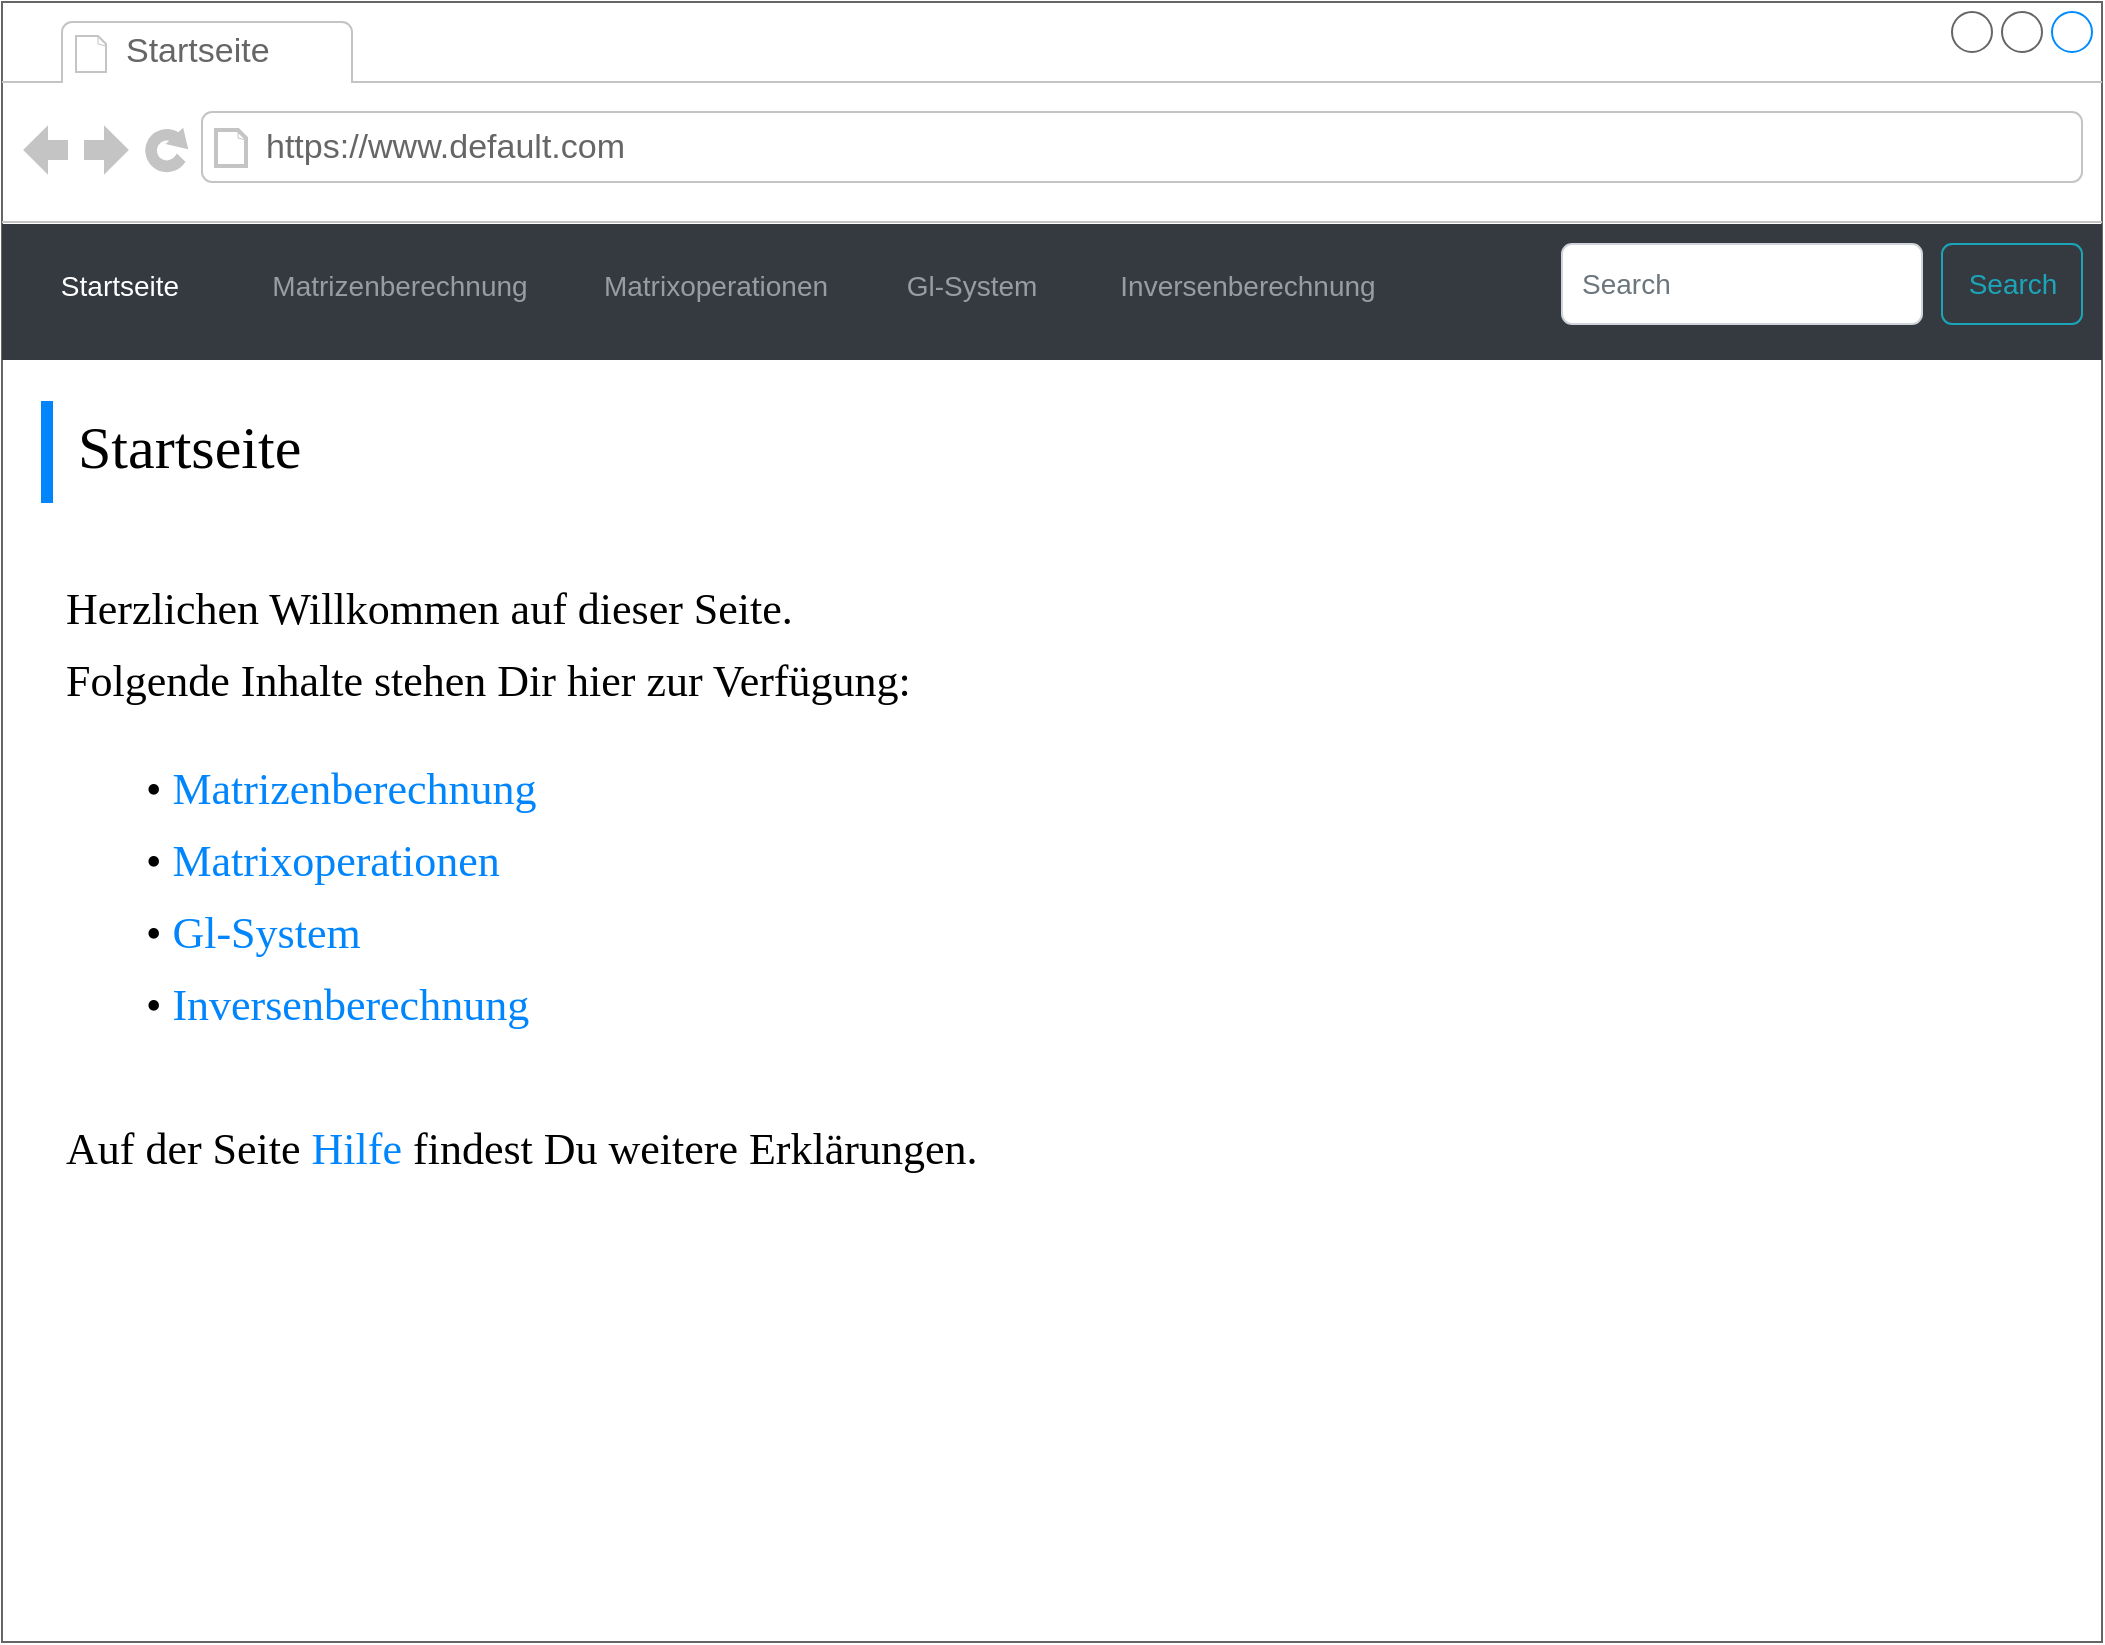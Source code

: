 <mxfile version="20.8.5" type="device"><diagram name="Page-1" id="2cc2dc42-3aac-f2a9-1cec-7a8b7cbee084"><mxGraphModel dx="1647" dy="868" grid="1" gridSize="10" guides="1" tooltips="1" connect="1" arrows="1" fold="1" page="1" pageScale="1" pageWidth="1100" pageHeight="850" background="#ffffff" math="0" shadow="0"><root><mxCell id="0"/><mxCell id="1" parent="0"/><mxCell id="7026571954dc6520-1" value="" style="strokeWidth=1;shadow=0;dashed=0;align=center;html=1;shape=mxgraph.mockup.containers.browserWindow;rSize=0;strokeColor=#666666;mainText=,;recursiveResize=0;rounded=0;labelBackgroundColor=none;fontFamily=Verdana;fontSize=12" parent="1" vertex="1"><mxGeometry x="30" y="20" width="1050" height="820" as="geometry"/></mxCell><mxCell id="7026571954dc6520-2" value="Startseite" style="strokeWidth=1;shadow=0;dashed=0;align=center;html=1;shape=mxgraph.mockup.containers.anchor;fontSize=17;fontColor=#666666;align=left;" parent="7026571954dc6520-1" vertex="1"><mxGeometry x="60" y="12" width="110" height="26" as="geometry"/></mxCell><mxCell id="7026571954dc6520-3" value="https://www.default.com" style="strokeWidth=1;shadow=0;dashed=0;align=center;html=1;shape=mxgraph.mockup.containers.anchor;rSize=0;fontSize=17;fontColor=#666666;align=left;" parent="7026571954dc6520-1" vertex="1"><mxGeometry x="130" y="60" width="250" height="26" as="geometry"/></mxCell><mxCell id="NctoEKDBXke0XFk6qY1g-34" value="&lt;font style=&quot;font-size: 22px;&quot;&gt;Herzlichen Willkommen auf dieser Seite.&lt;br&gt;Folgende Inhalte stehen Dir hier zur Verfügung:&lt;/font&gt;" style="text;html=1;points=[];align=left;verticalAlign=top;spacingTop=-4;fontSize=30;fontFamily=Verdana" vertex="1" parent="7026571954dc6520-1"><mxGeometry x="30" y="280" width="630" height="90" as="geometry"/></mxCell><mxCell id="NctoEKDBXke0XFk6qY1g-39" value="&lt;span style=&quot;font-size: 22px;&quot;&gt;• &lt;font color=&quot;#0085fc&quot;&gt;Matrizenberechnung&lt;/font&gt;&lt;br&gt;• &lt;font color=&quot;#0085fc&quot;&gt;Matrixoperationen&lt;/font&gt;&lt;br&gt;• &lt;font color=&quot;#0085fc&quot;&gt;Gl-System&lt;/font&gt;&lt;br&gt;• &lt;font color=&quot;#0085fc&quot;&gt;Inversenberechnung&lt;/font&gt;&lt;br&gt;&lt;/span&gt;" style="text;html=1;points=[];align=left;verticalAlign=top;spacingTop=-4;fontSize=30;fontFamily=Verdana" vertex="1" parent="7026571954dc6520-1"><mxGeometry x="70" y="370" width="560" height="160" as="geometry"/></mxCell><mxCell id="NctoEKDBXke0XFk6qY1g-47" value="&lt;span style=&quot;font-size: 22px;&quot;&gt;Auf der Seite &lt;font color=&quot;#0085fc&quot;&gt;Hilfe &lt;/font&gt;findest Du weitere Erklärungen.&lt;/span&gt;" style="text;html=1;points=[];align=left;verticalAlign=top;spacingTop=-4;fontSize=30;fontFamily=Verdana" vertex="1" parent="7026571954dc6520-1"><mxGeometry x="30" y="550" width="630" height="90" as="geometry"/></mxCell><mxCell id="NctoEKDBXke0XFk6qY1g-32" value="" style="rounded=0;whiteSpace=wrap;html=1;strokeColor=#0085FC;fontSize=14;fontColor=#0085FC;fillColor=#0085FC;" vertex="1" parent="1"><mxGeometry x="50" y="220" width="5" height="50" as="geometry"/></mxCell><mxCell id="NctoEKDBXke0XFk6qY1g-33" value="Startseite" style="text;html=1;points=[];align=left;verticalAlign=top;spacingTop=-4;fontSize=30;fontFamily=Verdana" vertex="1" parent="1"><mxGeometry x="66" y="222" width="340" height="50" as="geometry"/></mxCell><mxCell id="NctoEKDBXke0XFk6qY1g-78" value="" style="html=1;shadow=0;dashed=0;fillColor=#343A40;strokeColor=none;fontSize=16;fontColor=#ffffff;align=left;spacing=15;" vertex="1" parent="1"><mxGeometry x="30" y="131" width="1050" height="68" as="geometry"/></mxCell><mxCell id="NctoEKDBXke0XFk6qY1g-79" value="Startseite" style="fillColor=none;strokeColor=none;fontSize=14;fontColor=#ffffff;align=center;" vertex="1" parent="NctoEKDBXke0XFk6qY1g-78"><mxGeometry width="70" height="40" relative="1" as="geometry"><mxPoint x="24" y="10" as="offset"/></mxGeometry></mxCell><mxCell id="NctoEKDBXke0XFk6qY1g-80" value="Matrizenberechnung" style="fillColor=none;strokeColor=none;fontSize=14;fontColor=#9A9DA0;align=center;" vertex="1" parent="NctoEKDBXke0XFk6qY1g-78"><mxGeometry width="70" height="40" relative="1" as="geometry"><mxPoint x="164" y="10" as="offset"/></mxGeometry></mxCell><mxCell id="NctoEKDBXke0XFk6qY1g-81" value="Matrixoperationen" style="fillColor=none;strokeColor=none;fontSize=14;fontColor=#9A9DA0;align=center;spacingRight=0;" vertex="1" parent="NctoEKDBXke0XFk6qY1g-78"><mxGeometry width="80" height="40" relative="1" as="geometry"><mxPoint x="317" y="10" as="offset"/></mxGeometry></mxCell><mxCell id="NctoEKDBXke0XFk6qY1g-82" value="Gl-System" style="fillColor=none;strokeColor=none;fontSize=14;fontColor=#9A9DA0;align=center;" vertex="1" parent="NctoEKDBXke0XFk6qY1g-78"><mxGeometry width="80" height="40" relative="1" as="geometry"><mxPoint x="445" y="10" as="offset"/></mxGeometry></mxCell><mxCell id="NctoEKDBXke0XFk6qY1g-83" value="Search" style="html=1;shadow=0;dashed=0;shape=mxgraph.bootstrap.rrect;rSize=5;fontSize=14;fontColor=#1CA5B8;strokeColor=#1CA5B8;fillColor=none;" vertex="1" parent="NctoEKDBXke0XFk6qY1g-78"><mxGeometry x="1" width="70" height="40" relative="1" as="geometry"><mxPoint x="-80" y="10" as="offset"/></mxGeometry></mxCell><mxCell id="NctoEKDBXke0XFk6qY1g-84" value="Search" style="html=1;shadow=0;dashed=0;shape=mxgraph.bootstrap.rrect;rSize=5;fontSize=14;fontColor=#6C767D;strokeColor=#CED4DA;fillColor=#ffffff;align=left;spacing=10;" vertex="1" parent="NctoEKDBXke0XFk6qY1g-78"><mxGeometry x="1" width="180" height="40" relative="1" as="geometry"><mxPoint x="-270" y="10" as="offset"/></mxGeometry></mxCell><mxCell id="NctoEKDBXke0XFk6qY1g-85" value="Inversenberechnung" style="fillColor=none;strokeColor=none;fontSize=14;fontColor=#9A9DA0;align=center;" vertex="1" parent="1"><mxGeometry x="613" y="141" width="80" height="40" as="geometry"/></mxCell></root></mxGraphModel></diagram></mxfile>